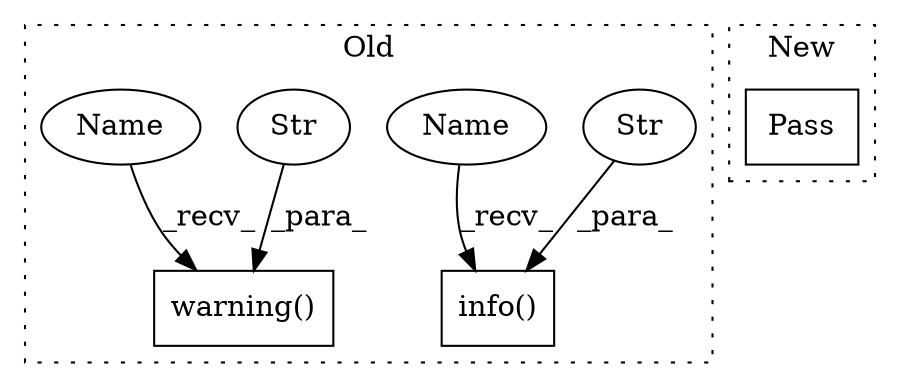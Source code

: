 digraph G {
subgraph cluster0 {
1 [label="warning()" a="75" s="4677,4722" l="15,1" shape="box"];
3 [label="Str" a="66" s="4692" l="30" shape="ellipse"];
4 [label="info()" a="75" s="1468,1503" l="12,1" shape="box"];
5 [label="Str" a="66" s="1480" l="23" shape="ellipse"];
6 [label="Name" a="87" s="1468" l="6" shape="ellipse"];
7 [label="Name" a="87" s="4677" l="6" shape="ellipse"];
label = "Old";
style="dotted";
}
subgraph cluster1 {
2 [label="Pass" a="62" s="4909" l="4" shape="box"];
label = "New";
style="dotted";
}
3 -> 1 [label="_para_"];
5 -> 4 [label="_para_"];
6 -> 4 [label="_recv_"];
7 -> 1 [label="_recv_"];
}